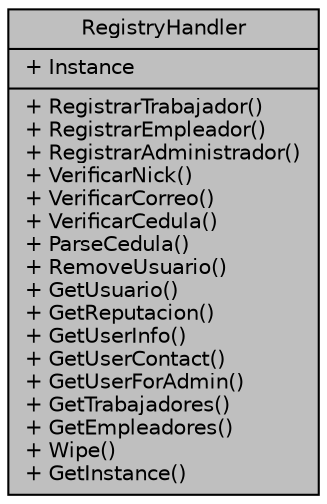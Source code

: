 digraph "RegistryHandler"
{
 // INTERACTIVE_SVG=YES
 // LATEX_PDF_SIZE
  edge [fontname="Helvetica",fontsize="10",labelfontname="Helvetica",labelfontsize="10"];
  node [fontname="Helvetica",fontsize="10",shape=record];
  Node1 [label="{RegistryHandler\n|+ Instance\l|+ RegistrarTrabajador()\l+ RegistrarEmpleador()\l+ RegistrarAdministrador()\l+ VerificarNick()\l+ VerificarCorreo()\l+ VerificarCedula()\l+ ParseCedula()\l+ RemoveUsuario()\l+ GetUsuario()\l+ GetReputacion()\l+ GetUserInfo()\l+ GetUserContact()\l+ GetUserForAdmin()\l+ GetTrabajadores()\l+ GetEmpleadores()\l+ Wipe()\l+ GetInstance()\l}",height=0.2,width=0.4,color="black", fillcolor="grey75", style="filled", fontcolor="black",tooltip="Clase para manejar el registro."];
}
